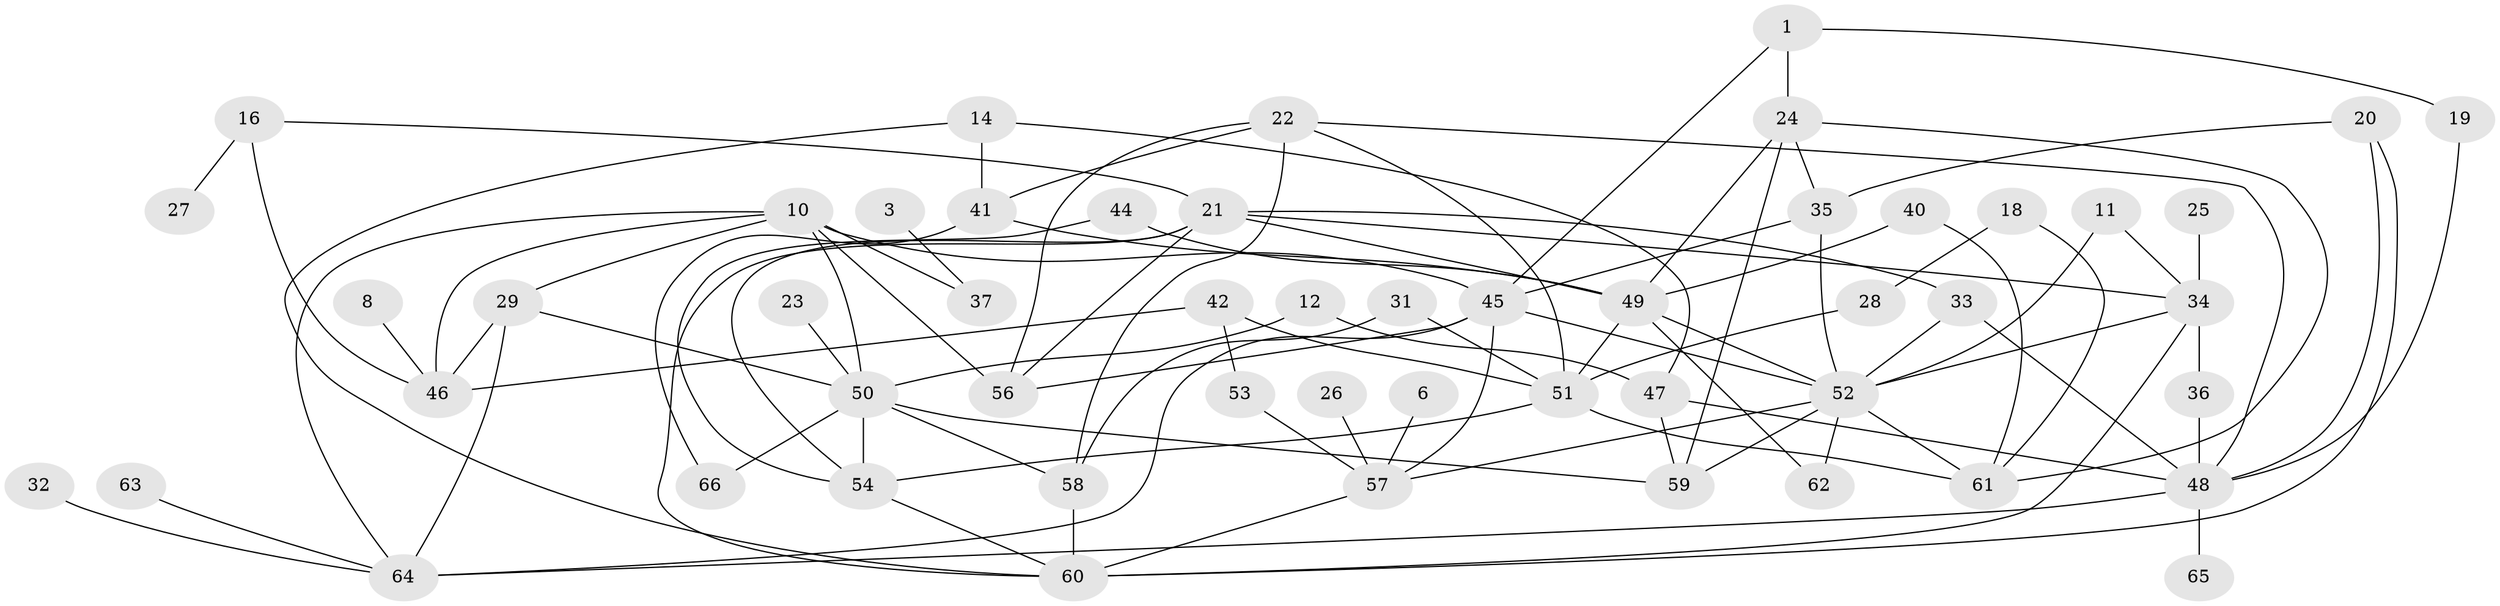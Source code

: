// original degree distribution, {3: 0.17424242424242425, 2: 0.25757575757575757, 4: 0.17424242424242425, 1: 0.20454545454545456, 0: 0.08333333333333333, 5: 0.08333333333333333, 6: 0.015151515151515152, 7: 0.007575757575757576}
// Generated by graph-tools (version 1.1) at 2025/49/03/09/25 03:49:14]
// undirected, 53 vertices, 97 edges
graph export_dot {
graph [start="1"]
  node [color=gray90,style=filled];
  1;
  3;
  6;
  8;
  10;
  11;
  12;
  14;
  16;
  18;
  19;
  20;
  21;
  22;
  23;
  24;
  25;
  26;
  27;
  28;
  29;
  31;
  32;
  33;
  34;
  35;
  36;
  37;
  40;
  41;
  42;
  44;
  45;
  46;
  47;
  48;
  49;
  50;
  51;
  52;
  53;
  54;
  56;
  57;
  58;
  59;
  60;
  61;
  62;
  63;
  64;
  65;
  66;
  1 -- 19 [weight=1.0];
  1 -- 24 [weight=1.0];
  1 -- 45 [weight=1.0];
  3 -- 37 [weight=1.0];
  6 -- 57 [weight=1.0];
  8 -- 46 [weight=1.0];
  10 -- 29 [weight=1.0];
  10 -- 37 [weight=1.0];
  10 -- 45 [weight=1.0];
  10 -- 46 [weight=1.0];
  10 -- 50 [weight=1.0];
  10 -- 56 [weight=1.0];
  10 -- 64 [weight=1.0];
  11 -- 34 [weight=1.0];
  11 -- 52 [weight=1.0];
  12 -- 47 [weight=1.0];
  12 -- 50 [weight=1.0];
  14 -- 41 [weight=1.0];
  14 -- 47 [weight=1.0];
  14 -- 60 [weight=1.0];
  16 -- 21 [weight=1.0];
  16 -- 27 [weight=1.0];
  16 -- 46 [weight=1.0];
  18 -- 28 [weight=1.0];
  18 -- 61 [weight=1.0];
  19 -- 48 [weight=1.0];
  20 -- 35 [weight=1.0];
  20 -- 48 [weight=1.0];
  20 -- 60 [weight=1.0];
  21 -- 33 [weight=1.0];
  21 -- 34 [weight=1.0];
  21 -- 49 [weight=1.0];
  21 -- 54 [weight=1.0];
  21 -- 56 [weight=1.0];
  21 -- 60 [weight=1.0];
  22 -- 41 [weight=1.0];
  22 -- 48 [weight=1.0];
  22 -- 51 [weight=1.0];
  22 -- 56 [weight=1.0];
  22 -- 58 [weight=1.0];
  23 -- 50 [weight=1.0];
  24 -- 35 [weight=1.0];
  24 -- 49 [weight=1.0];
  24 -- 59 [weight=1.0];
  24 -- 61 [weight=1.0];
  25 -- 34 [weight=1.0];
  26 -- 57 [weight=1.0];
  28 -- 51 [weight=1.0];
  29 -- 46 [weight=1.0];
  29 -- 50 [weight=1.0];
  29 -- 64 [weight=1.0];
  31 -- 51 [weight=1.0];
  31 -- 58 [weight=1.0];
  32 -- 64 [weight=1.0];
  33 -- 48 [weight=1.0];
  33 -- 52 [weight=1.0];
  34 -- 36 [weight=1.0];
  34 -- 52 [weight=1.0];
  34 -- 60 [weight=1.0];
  35 -- 45 [weight=1.0];
  35 -- 52 [weight=1.0];
  36 -- 48 [weight=1.0];
  40 -- 49 [weight=1.0];
  40 -- 61 [weight=1.0];
  41 -- 49 [weight=1.0];
  41 -- 66 [weight=1.0];
  42 -- 46 [weight=1.0];
  42 -- 51 [weight=1.0];
  42 -- 53 [weight=1.0];
  44 -- 49 [weight=1.0];
  44 -- 54 [weight=1.0];
  45 -- 52 [weight=1.0];
  45 -- 56 [weight=1.0];
  45 -- 57 [weight=1.0];
  45 -- 64 [weight=1.0];
  47 -- 48 [weight=1.0];
  47 -- 59 [weight=1.0];
  48 -- 64 [weight=1.0];
  48 -- 65 [weight=1.0];
  49 -- 51 [weight=1.0];
  49 -- 52 [weight=1.0];
  49 -- 62 [weight=1.0];
  50 -- 54 [weight=1.0];
  50 -- 58 [weight=1.0];
  50 -- 59 [weight=1.0];
  50 -- 66 [weight=1.0];
  51 -- 54 [weight=1.0];
  51 -- 61 [weight=1.0];
  52 -- 57 [weight=1.0];
  52 -- 59 [weight=1.0];
  52 -- 61 [weight=1.0];
  52 -- 62 [weight=1.0];
  53 -- 57 [weight=1.0];
  54 -- 60 [weight=1.0];
  57 -- 60 [weight=1.0];
  58 -- 60 [weight=1.0];
  63 -- 64 [weight=1.0];
}

